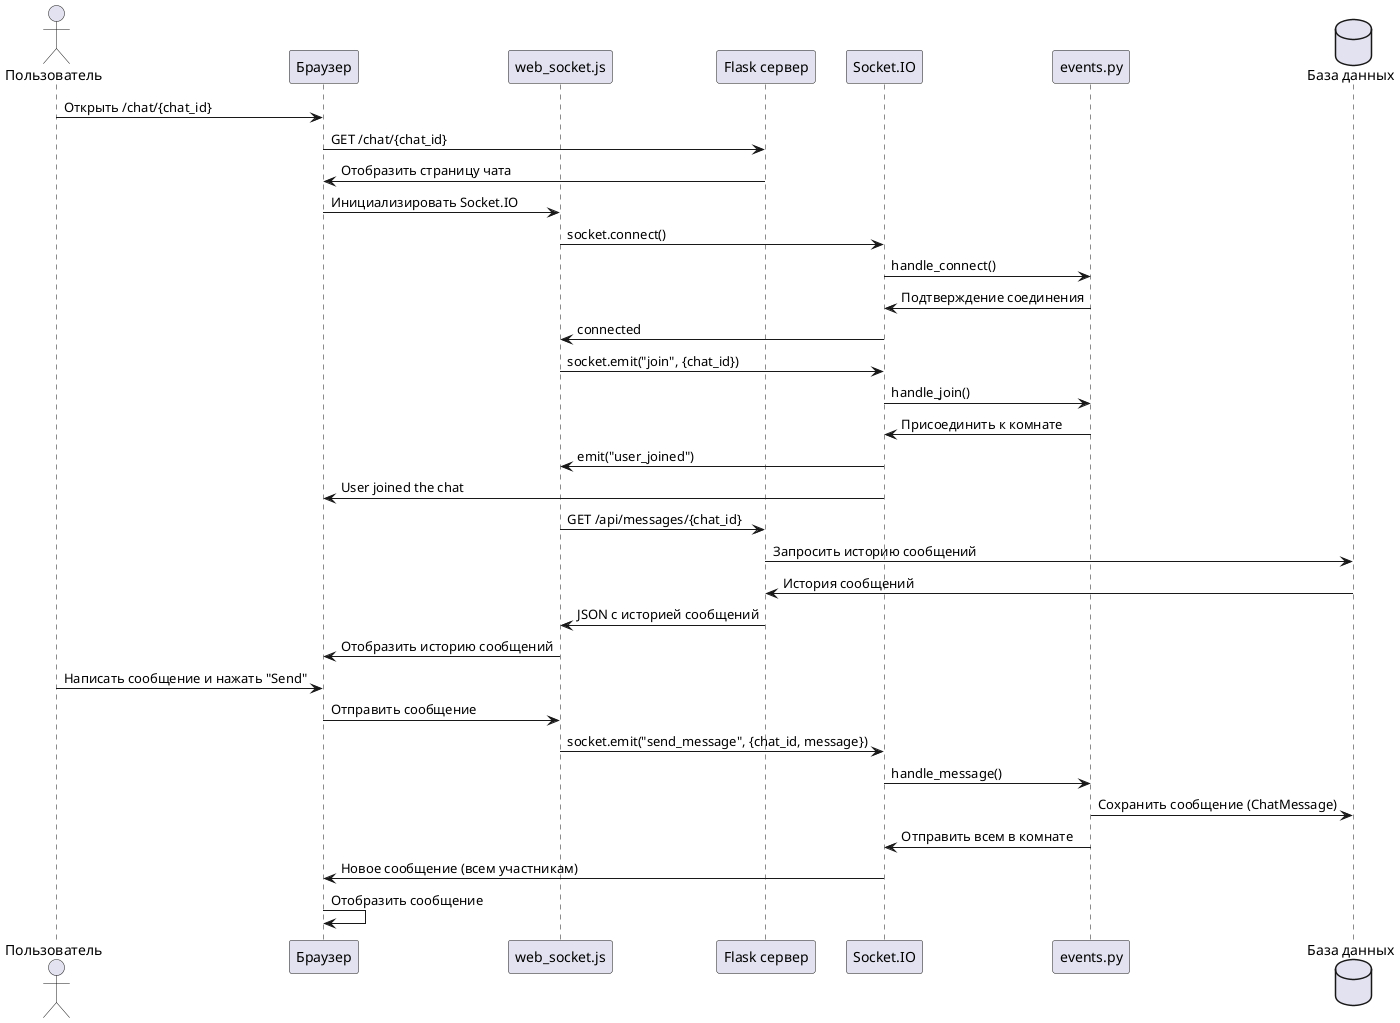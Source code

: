 @startuml Chat Messaging Sequence

actor Пользователь as User
participant "Браузер" as Browser
participant "web_socket.js" as JS
participant "Flask сервер" as Server
participant "Socket.IO" as SocketIO
participant "events.py" as Events
database "База данных" as DB

User -> Browser: Открыть /chat/{chat_id}
Browser -> Server: GET /chat/{chat_id}
Server -> Browser: Отобразить страницу чата
Browser -> JS: Инициализировать Socket.IO

JS -> SocketIO: socket.connect()
SocketIO -> Events: handle_connect()
Events -> SocketIO: Подтверждение соединения
SocketIO -> JS: connected

JS -> SocketIO: socket.emit("join", {chat_id})
SocketIO -> Events: handle_join()
Events -> SocketIO: Присоединить к комнате
SocketIO -> JS: emit("user_joined")
SocketIO -> Browser: User joined the chat

JS -> Server: GET /api/messages/{chat_id}
Server -> DB: Запросить историю сообщений
DB -> Server: История сообщений
Server -> JS: JSON с историей сообщений
JS -> Browser: Отобразить историю сообщений

User -> Browser: Написать сообщение и нажать "Send"
Browser -> JS: Отправить сообщение
JS -> SocketIO: socket.emit("send_message", {chat_id, message})
SocketIO -> Events: handle_message()
Events -> DB: Сохранить сообщение (ChatMessage)
Events -> SocketIO: Отправить всем в комнате
SocketIO -> Browser: Новое сообщение (всем участникам)
Browser -> Browser: Отобразить сообщение

@enduml
